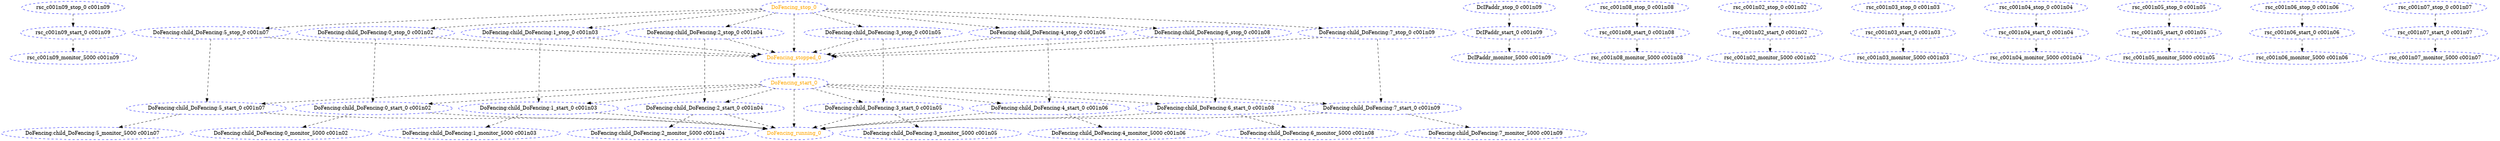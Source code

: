 digraph "g" {
	size = "30,30"
"rsc_c001n09_monitor_5000 c001n09" [ style="dashed" color="blue" fontcolor="black" ]
"DoFencing:child_DoFencing:5_monitor_5000 c001n07" [ style="dashed" color="blue" fontcolor="black" ]
"DcIPaddr_monitor_5000 c001n09" [ style="dashed" color="blue" fontcolor="black" ]
"DoFencing:child_DoFencing:7_monitor_5000 c001n09" [ style="dashed" color="blue" fontcolor="black" ]
"rsc_c001n08_monitor_5000 c001n08" [ style="dashed" color="blue" fontcolor="black" ]
"rsc_c001n02_monitor_5000 c001n02" [ style="dashed" color="blue" fontcolor="black" ]
"DoFencing:child_DoFencing:6_monitor_5000 c001n08" [ style="dashed" color="blue" fontcolor="black" ]
"DoFencing:child_DoFencing:0_monitor_5000 c001n02" [ style="dashed" color="blue" fontcolor="black" ]
"rsc_c001n03_monitor_5000 c001n03" [ style="dashed" color="blue" fontcolor="black" ]
"DoFencing:child_DoFencing:1_monitor_5000 c001n03" [ style="dashed" color="blue" fontcolor="black" ]
"rsc_c001n04_monitor_5000 c001n04" [ style="dashed" color="blue" fontcolor="black" ]
"DoFencing:child_DoFencing:2_monitor_5000 c001n04" [ style="dashed" color="blue" fontcolor="black" ]
"rsc_c001n05_monitor_5000 c001n05" [ style="dashed" color="blue" fontcolor="black" ]
"DoFencing:child_DoFencing:3_monitor_5000 c001n05" [ style="dashed" color="blue" fontcolor="black" ]
"rsc_c001n06_monitor_5000 c001n06" [ style="dashed" color="blue" fontcolor="black" ]
"DoFencing:child_DoFencing:4_monitor_5000 c001n06" [ style="dashed" color="blue" fontcolor="black" ]
"rsc_c001n07_monitor_5000 c001n07" [ style="dashed" color="blue" fontcolor="black" ]
"DcIPaddr_stop_0 c001n09" [ style="dashed" color="blue" fontcolor="black" ]
"DcIPaddr_start_0 c001n09" [ style="dashed" color="blue" fontcolor="black" ]
"rsc_c001n09_stop_0 c001n09" [ style="dashed" color="blue" fontcolor="black" ]
"rsc_c001n09_start_0 c001n09" [ style="dashed" color="blue" fontcolor="black" ]
"rsc_c001n02_stop_0 c001n02" [ style="dashed" color="blue" fontcolor="black" ]
"rsc_c001n02_start_0 c001n02" [ style="dashed" color="blue" fontcolor="black" ]
"rsc_c001n03_stop_0 c001n03" [ style="dashed" color="blue" fontcolor="black" ]
"rsc_c001n03_start_0 c001n03" [ style="dashed" color="blue" fontcolor="black" ]
"rsc_c001n04_stop_0 c001n04" [ style="dashed" color="blue" fontcolor="black" ]
"rsc_c001n04_start_0 c001n04" [ style="dashed" color="blue" fontcolor="black" ]
"rsc_c001n05_stop_0 c001n05" [ style="dashed" color="blue" fontcolor="black" ]
"rsc_c001n05_start_0 c001n05" [ style="dashed" color="blue" fontcolor="black" ]
"rsc_c001n06_stop_0 c001n06" [ style="dashed" color="blue" fontcolor="black" ]
"rsc_c001n06_start_0 c001n06" [ style="dashed" color="blue" fontcolor="black" ]
"rsc_c001n07_stop_0 c001n07" [ style="dashed" color="blue" fontcolor="black" ]
"rsc_c001n07_start_0 c001n07" [ style="dashed" color="blue" fontcolor="black" ]
"rsc_c001n08_stop_0 c001n08" [ style="dashed" color="blue" fontcolor="black" ]
"rsc_c001n08_start_0 c001n08" [ style="dashed" color="blue" fontcolor="black" ]
"DoFencing:child_DoFencing:0_stop_0 c001n02" [ style="dashed" color="blue" fontcolor="black" ]
"DoFencing:child_DoFencing:0_start_0 c001n02" [ style="dashed" color="blue" fontcolor="black" ]
"DoFencing:child_DoFencing:1_stop_0 c001n03" [ style="dashed" color="blue" fontcolor="black" ]
"DoFencing:child_DoFencing:1_start_0 c001n03" [ style="dashed" color="blue" fontcolor="black" ]
"DoFencing:child_DoFencing:2_stop_0 c001n04" [ style="dashed" color="blue" fontcolor="black" ]
"DoFencing:child_DoFencing:2_start_0 c001n04" [ style="dashed" color="blue" fontcolor="black" ]
"DoFencing:child_DoFencing:3_stop_0 c001n05" [ style="dashed" color="blue" fontcolor="black" ]
"DoFencing:child_DoFencing:3_start_0 c001n05" [ style="dashed" color="blue" fontcolor="black" ]
"DoFencing:child_DoFencing:4_stop_0 c001n06" [ style="dashed" color="blue" fontcolor="black" ]
"DoFencing:child_DoFencing:4_start_0 c001n06" [ style="dashed" color="blue" fontcolor="black" ]
"DoFencing:child_DoFencing:5_stop_0 c001n07" [ style="dashed" color="blue" fontcolor="black" ]
"DoFencing:child_DoFencing:5_start_0 c001n07" [ style="dashed" color="blue" fontcolor="black" ]
"DoFencing:child_DoFencing:6_stop_0 c001n08" [ style="dashed" color="blue" fontcolor="black" ]
"DoFencing:child_DoFencing:6_start_0 c001n08" [ style="dashed" color="blue" fontcolor="black" ]
"DoFencing:child_DoFencing:7_stop_0 c001n09" [ style="dashed" color="blue" fontcolor="black" ]
"DoFencing:child_DoFencing:7_start_0 c001n09" [ style="dashed" color="blue" fontcolor="black" ]
"DoFencing_start_0" [ style="dashed" color="blue" fontcolor="orange" ]
"DoFencing_running_0" [ style="dashed" color="blue" fontcolor="orange" ]
"DoFencing_stop_0" [ style="dashed" color="blue" fontcolor="orange" ]
"DoFencing_stopped_0" [ style="dashed" color="blue" fontcolor="orange" ]
"rsc_c001n09_start_0 c001n09" -> "rsc_c001n09_monitor_5000 c001n09" [ style = dashed]
"DoFencing:child_DoFencing:5_start_0 c001n07" -> "DoFencing:child_DoFencing:5_monitor_5000 c001n07" [ style = dashed]
"DcIPaddr_start_0 c001n09" -> "DcIPaddr_monitor_5000 c001n09" [ style = dashed]
"DoFencing:child_DoFencing:7_start_0 c001n09" -> "DoFencing:child_DoFencing:7_monitor_5000 c001n09" [ style = dashed]
"rsc_c001n08_start_0 c001n08" -> "rsc_c001n08_monitor_5000 c001n08" [ style = dashed]
"rsc_c001n02_start_0 c001n02" -> "rsc_c001n02_monitor_5000 c001n02" [ style = dashed]
"DoFencing:child_DoFencing:6_start_0 c001n08" -> "DoFencing:child_DoFencing:6_monitor_5000 c001n08" [ style = dashed]
"DoFencing:child_DoFencing:0_start_0 c001n02" -> "DoFencing:child_DoFencing:0_monitor_5000 c001n02" [ style = dashed]
"rsc_c001n03_start_0 c001n03" -> "rsc_c001n03_monitor_5000 c001n03" [ style = dashed]
"DoFencing:child_DoFencing:1_start_0 c001n03" -> "DoFencing:child_DoFencing:1_monitor_5000 c001n03" [ style = dashed]
"rsc_c001n04_start_0 c001n04" -> "rsc_c001n04_monitor_5000 c001n04" [ style = dashed]
"DoFencing:child_DoFencing:2_start_0 c001n04" -> "DoFencing:child_DoFencing:2_monitor_5000 c001n04" [ style = dashed]
"rsc_c001n05_start_0 c001n05" -> "rsc_c001n05_monitor_5000 c001n05" [ style = dashed]
"DoFencing:child_DoFencing:3_start_0 c001n05" -> "DoFencing:child_DoFencing:3_monitor_5000 c001n05" [ style = dashed]
"rsc_c001n06_start_0 c001n06" -> "rsc_c001n06_monitor_5000 c001n06" [ style = dashed]
"DoFencing:child_DoFencing:4_start_0 c001n06" -> "DoFencing:child_DoFencing:4_monitor_5000 c001n06" [ style = dashed]
"rsc_c001n07_start_0 c001n07" -> "rsc_c001n07_monitor_5000 c001n07" [ style = dashed]
"DcIPaddr_stop_0 c001n09" -> "DcIPaddr_start_0 c001n09" [ style = dashed]
"rsc_c001n09_stop_0 c001n09" -> "rsc_c001n09_start_0 c001n09" [ style = dashed]
"rsc_c001n02_stop_0 c001n02" -> "rsc_c001n02_start_0 c001n02" [ style = dashed]
"rsc_c001n03_stop_0 c001n03" -> "rsc_c001n03_start_0 c001n03" [ style = dashed]
"rsc_c001n04_stop_0 c001n04" -> "rsc_c001n04_start_0 c001n04" [ style = dashed]
"rsc_c001n05_stop_0 c001n05" -> "rsc_c001n05_start_0 c001n05" [ style = dashed]
"rsc_c001n06_stop_0 c001n06" -> "rsc_c001n06_start_0 c001n06" [ style = dashed]
"rsc_c001n07_stop_0 c001n07" -> "rsc_c001n07_start_0 c001n07" [ style = dashed]
"rsc_c001n08_stop_0 c001n08" -> "rsc_c001n08_start_0 c001n08" [ style = dashed]
"DoFencing_stop_0" -> "DoFencing:child_DoFencing:0_stop_0 c001n02" [ style = dashed]
"DoFencing:child_DoFencing:0_stop_0 c001n02" -> "DoFencing:child_DoFencing:0_start_0 c001n02" [ style = dashed]
"DoFencing_start_0" -> "DoFencing:child_DoFencing:0_start_0 c001n02" [ style = dashed]
"DoFencing_stop_0" -> "DoFencing:child_DoFencing:1_stop_0 c001n03" [ style = dashed]
"DoFencing:child_DoFencing:1_stop_0 c001n03" -> "DoFencing:child_DoFencing:1_start_0 c001n03" [ style = dashed]
"DoFencing_start_0" -> "DoFencing:child_DoFencing:1_start_0 c001n03" [ style = dashed]
"DoFencing_stop_0" -> "DoFencing:child_DoFencing:2_stop_0 c001n04" [ style = dashed]
"DoFencing:child_DoFencing:2_stop_0 c001n04" -> "DoFencing:child_DoFencing:2_start_0 c001n04" [ style = dashed]
"DoFencing_start_0" -> "DoFencing:child_DoFencing:2_start_0 c001n04" [ style = dashed]
"DoFencing_stop_0" -> "DoFencing:child_DoFencing:3_stop_0 c001n05" [ style = dashed]
"DoFencing:child_DoFencing:3_stop_0 c001n05" -> "DoFencing:child_DoFencing:3_start_0 c001n05" [ style = dashed]
"DoFencing_start_0" -> "DoFencing:child_DoFencing:3_start_0 c001n05" [ style = dashed]
"DoFencing_stop_0" -> "DoFencing:child_DoFencing:4_stop_0 c001n06" [ style = dashed]
"DoFencing:child_DoFencing:4_stop_0 c001n06" -> "DoFencing:child_DoFencing:4_start_0 c001n06" [ style = dashed]
"DoFencing_start_0" -> "DoFencing:child_DoFencing:4_start_0 c001n06" [ style = dashed]
"DoFencing_stop_0" -> "DoFencing:child_DoFencing:5_stop_0 c001n07" [ style = dashed]
"DoFencing:child_DoFencing:5_stop_0 c001n07" -> "DoFencing:child_DoFencing:5_start_0 c001n07" [ style = dashed]
"DoFencing_start_0" -> "DoFencing:child_DoFencing:5_start_0 c001n07" [ style = dashed]
"DoFencing_stop_0" -> "DoFencing:child_DoFencing:6_stop_0 c001n08" [ style = dashed]
"DoFencing:child_DoFencing:6_stop_0 c001n08" -> "DoFencing:child_DoFencing:6_start_0 c001n08" [ style = dashed]
"DoFencing_start_0" -> "DoFencing:child_DoFencing:6_start_0 c001n08" [ style = dashed]
"DoFencing_stop_0" -> "DoFencing:child_DoFencing:7_stop_0 c001n09" [ style = dashed]
"DoFencing:child_DoFencing:7_stop_0 c001n09" -> "DoFencing:child_DoFencing:7_start_0 c001n09" [ style = dashed]
"DoFencing_start_0" -> "DoFencing:child_DoFencing:7_start_0 c001n09" [ style = dashed]
"DoFencing_stopped_0" -> "DoFencing_start_0" [ style = dashed]
"DoFencing_start_0" -> "DoFencing_running_0" [ style = dashed]
"DoFencing:child_DoFencing:0_start_0 c001n02" -> "DoFencing_running_0" [ style = dashed]
"DoFencing:child_DoFencing:1_start_0 c001n03" -> "DoFencing_running_0" [ style = dashed]
"DoFencing:child_DoFencing:2_start_0 c001n04" -> "DoFencing_running_0" [ style = dashed]
"DoFencing:child_DoFencing:3_start_0 c001n05" -> "DoFencing_running_0" [ style = dashed]
"DoFencing:child_DoFencing:4_start_0 c001n06" -> "DoFencing_running_0" [ style = dashed]
"DoFencing:child_DoFencing:5_start_0 c001n07" -> "DoFencing_running_0" [ style = dashed]
"DoFencing:child_DoFencing:6_start_0 c001n08" -> "DoFencing_running_0" [ style = dashed]
"DoFencing:child_DoFencing:7_start_0 c001n09" -> "DoFencing_running_0" [ style = dashed]
"DoFencing_stop_0" -> "DoFencing_stopped_0" [ style = dashed]
"DoFencing:child_DoFencing:0_stop_0 c001n02" -> "DoFencing_stopped_0" [ style = dashed]
"DoFencing:child_DoFencing:1_stop_0 c001n03" -> "DoFencing_stopped_0" [ style = dashed]
"DoFencing:child_DoFencing:2_stop_0 c001n04" -> "DoFencing_stopped_0" [ style = dashed]
"DoFencing:child_DoFencing:3_stop_0 c001n05" -> "DoFencing_stopped_0" [ style = dashed]
"DoFencing:child_DoFencing:4_stop_0 c001n06" -> "DoFencing_stopped_0" [ style = dashed]
"DoFencing:child_DoFencing:5_stop_0 c001n07" -> "DoFencing_stopped_0" [ style = dashed]
"DoFencing:child_DoFencing:6_stop_0 c001n08" -> "DoFencing_stopped_0" [ style = dashed]
"DoFencing:child_DoFencing:7_stop_0 c001n09" -> "DoFencing_stopped_0" [ style = dashed]
}
